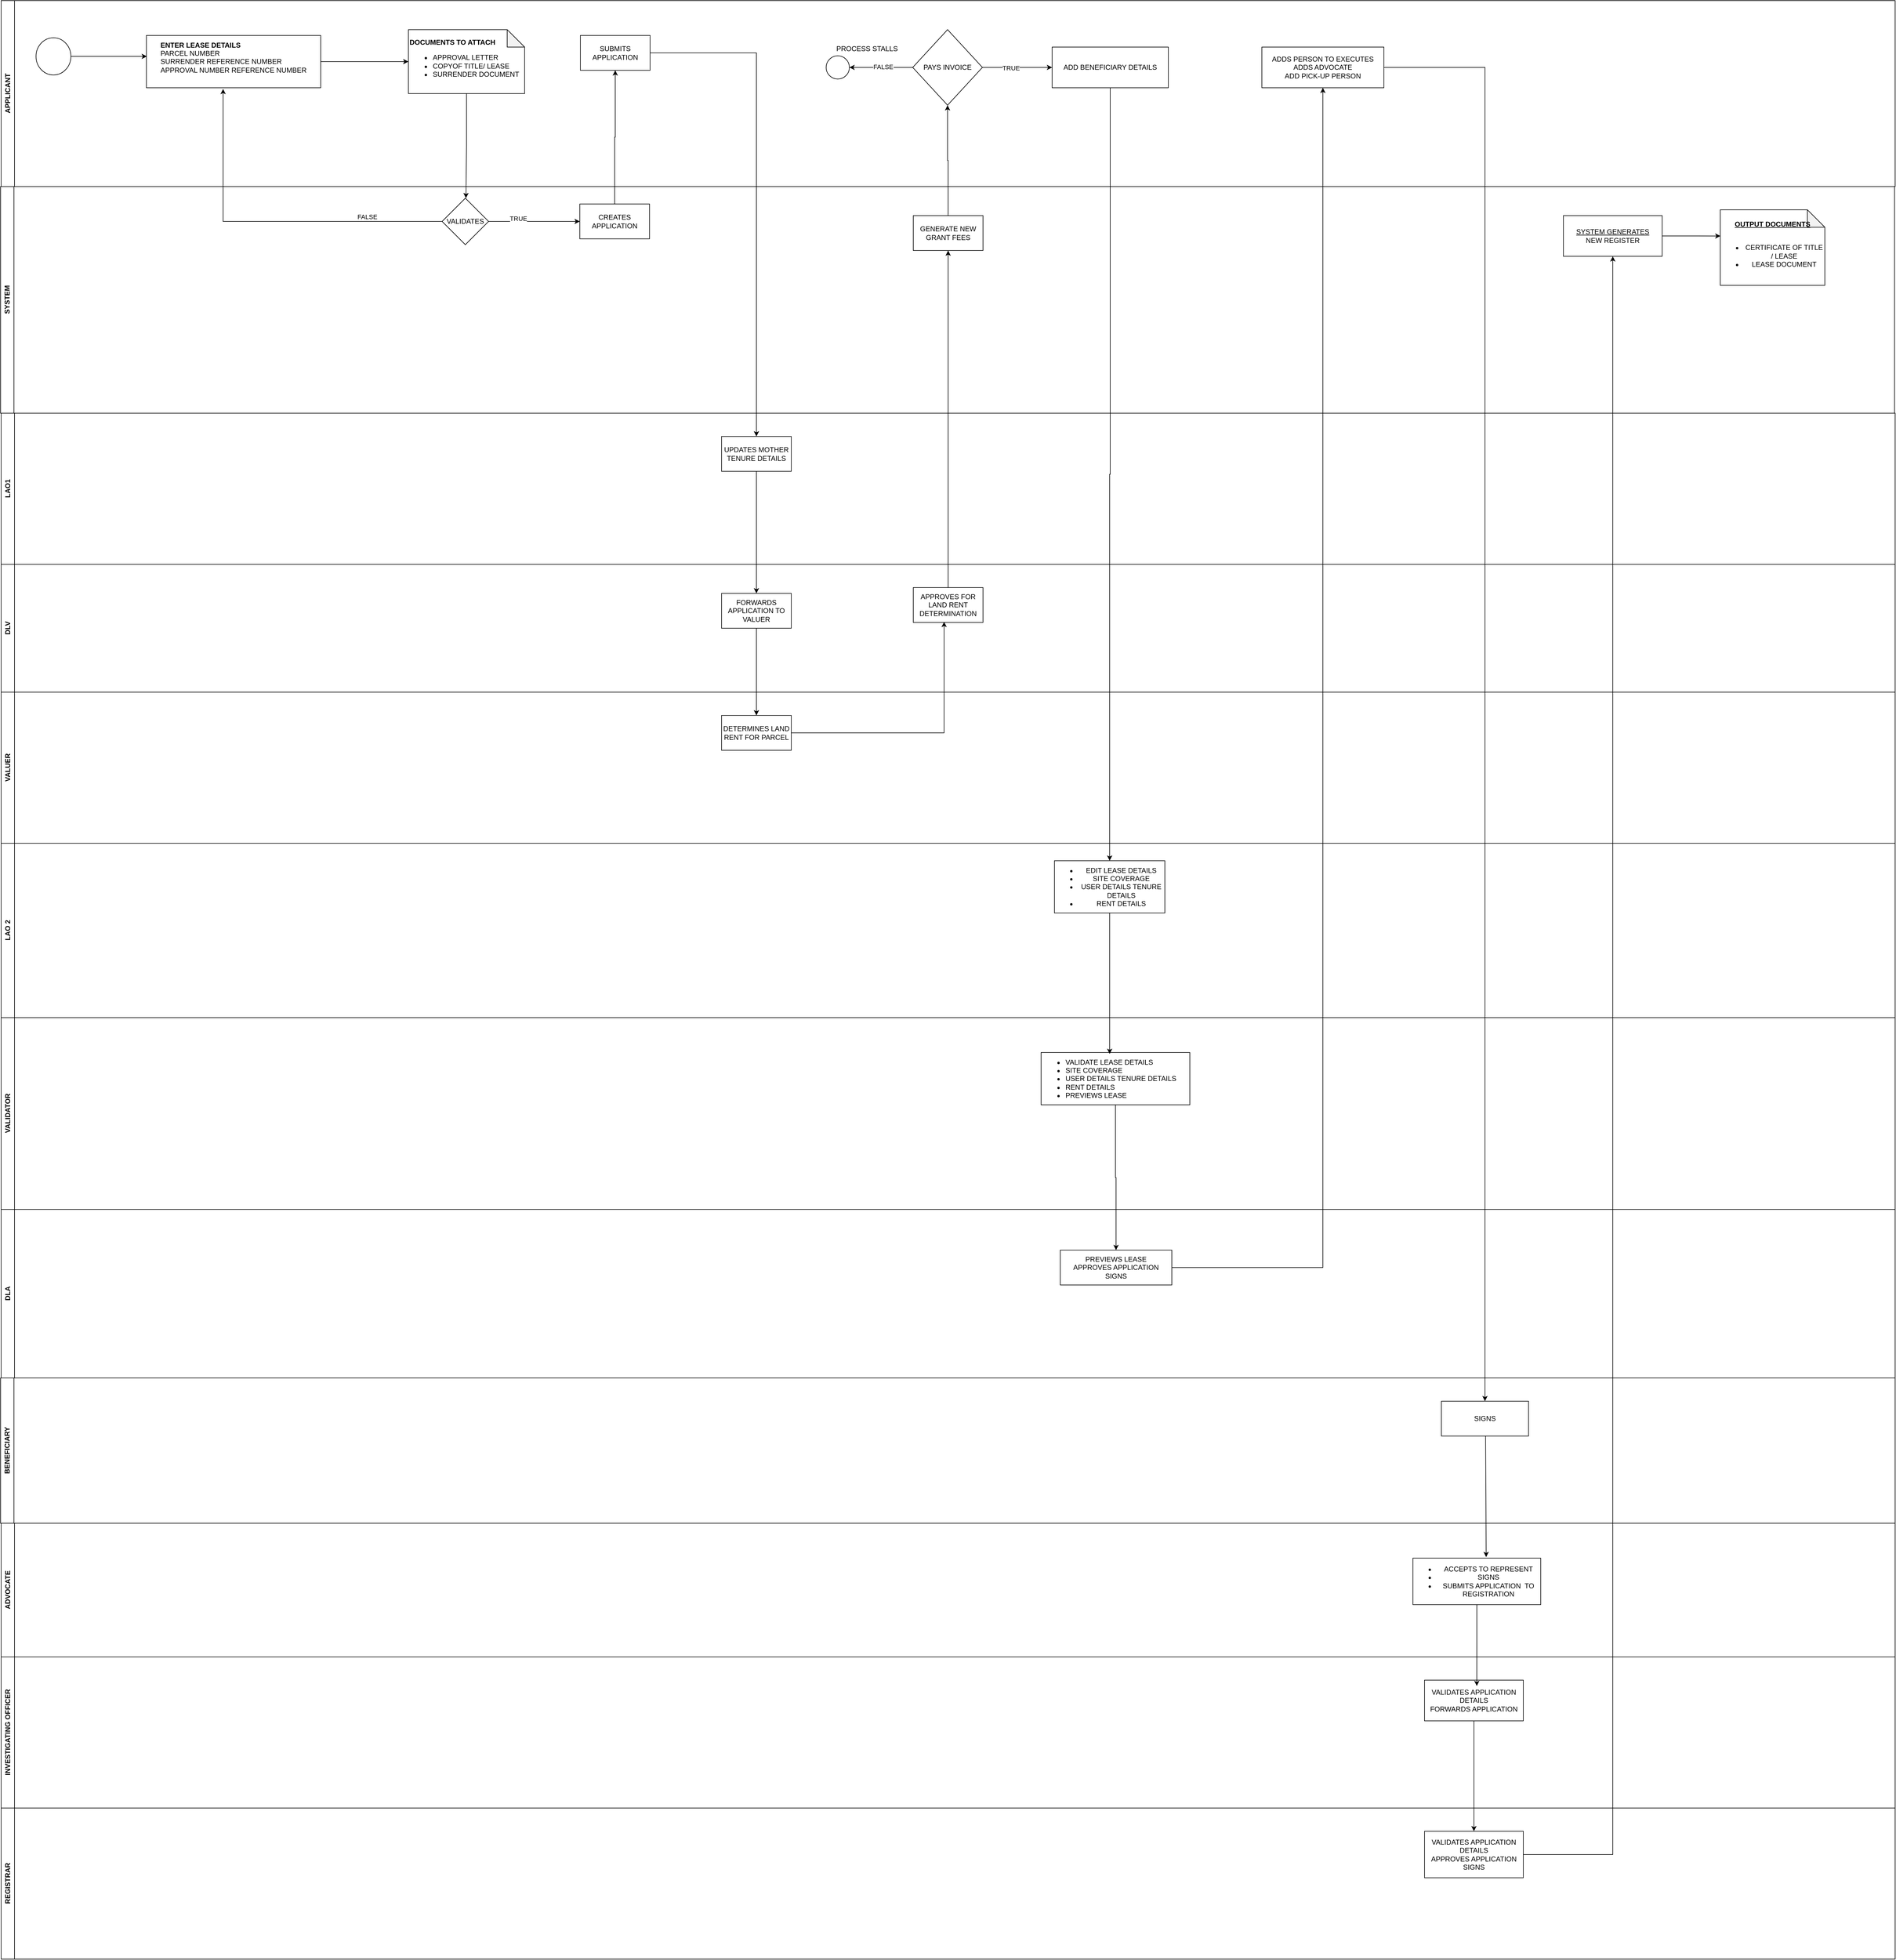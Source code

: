 <mxfile version="24.7.1" type="github">
  <diagram name="Page-1" id="Zl4C3BNEzXSKGUtth-ze">
    <mxGraphModel dx="1509" dy="777" grid="1" gridSize="10" guides="1" tooltips="1" connect="1" arrows="1" fold="1" page="1" pageScale="1" pageWidth="850" pageHeight="1100" math="0" shadow="0">
      <root>
        <mxCell id="0" />
        <mxCell id="1" parent="0" />
        <mxCell id="aXXH4iKzUsE8doVPlkFe-1" value="APPLICANT" style="swimlane;horizontal=0;whiteSpace=wrap;html=1;startSize=23;" vertex="1" parent="1">
          <mxGeometry x="140" y="60" width="3260" height="320" as="geometry" />
        </mxCell>
        <mxCell id="aXXH4iKzUsE8doVPlkFe-2" value="&lt;div style=&quot;text-align: left;&quot;&gt;&lt;b style=&quot;background-color: initial;&quot;&gt;ENTER LEASE DETAILS&lt;/b&gt;&lt;/div&gt;&lt;div&gt;&lt;div style=&quot;text-align: left;&quot;&gt;&lt;span style=&quot;background-color: initial;&quot;&gt;PARCEL NUMBER&lt;/span&gt;&lt;/div&gt;&lt;div&gt;&lt;div style=&quot;text-align: left;&quot;&gt;&lt;span style=&quot;background-color: initial;&quot;&gt;SURRENDER REFERENCE NUMBER&lt;/span&gt;&lt;/div&gt;&lt;div style=&quot;text-align: left;&quot;&gt;APPROVAL NUMBER REFERENCE NUMBER&lt;/div&gt;&lt;div&gt;&lt;br&gt;&lt;/div&gt;&lt;/div&gt;&lt;/div&gt;" style="whiteSpace=wrap;html=1;" vertex="1" parent="aXXH4iKzUsE8doVPlkFe-1">
          <mxGeometry x="250" y="60" width="300" height="90" as="geometry" />
        </mxCell>
        <mxCell id="aXXH4iKzUsE8doVPlkFe-5" value="&lt;b&gt;DOCUMENTS TO ATTACH&lt;/b&gt;&lt;div&gt;&lt;ul&gt;&lt;li&gt;APPROVAL LETTER&lt;/li&gt;&lt;li&gt;COPYOF TITLE/ LEASE&lt;/li&gt;&lt;li&gt;SURRENDER DOCUMENT&lt;/li&gt;&lt;/ul&gt;&lt;/div&gt;" style="shape=note;whiteSpace=wrap;html=1;backgroundOutline=1;darkOpacity=0.05;align=left;" vertex="1" parent="aXXH4iKzUsE8doVPlkFe-1">
          <mxGeometry x="701" y="50" width="200" height="110" as="geometry" />
        </mxCell>
        <mxCell id="aXXH4iKzUsE8doVPlkFe-3" value="" style="ellipse;whiteSpace=wrap;html=1;" vertex="1" parent="aXXH4iKzUsE8doVPlkFe-1">
          <mxGeometry x="60" y="64" width="60" height="64" as="geometry" />
        </mxCell>
        <mxCell id="aXXH4iKzUsE8doVPlkFe-4" style="edgeStyle=orthogonalEdgeStyle;rounded=0;orthogonalLoop=1;jettySize=auto;html=1;entryX=0.003;entryY=0.4;entryDx=0;entryDy=0;entryPerimeter=0;" edge="1" parent="aXXH4iKzUsE8doVPlkFe-1" source="aXXH4iKzUsE8doVPlkFe-3" target="aXXH4iKzUsE8doVPlkFe-2">
          <mxGeometry relative="1" as="geometry" />
        </mxCell>
        <mxCell id="aXXH4iKzUsE8doVPlkFe-6" style="edgeStyle=orthogonalEdgeStyle;rounded=0;orthogonalLoop=1;jettySize=auto;html=1;entryX=0;entryY=0.5;entryDx=0;entryDy=0;entryPerimeter=0;" edge="1" parent="aXXH4iKzUsE8doVPlkFe-1" source="aXXH4iKzUsE8doVPlkFe-2" target="aXXH4iKzUsE8doVPlkFe-5">
          <mxGeometry relative="1" as="geometry" />
        </mxCell>
        <mxCell id="aXXH4iKzUsE8doVPlkFe-33" style="edgeStyle=orthogonalEdgeStyle;rounded=0;orthogonalLoop=1;jettySize=auto;html=1;entryX=1;entryY=0.5;entryDx=0;entryDy=0;" edge="1" parent="aXXH4iKzUsE8doVPlkFe-1" source="aXXH4iKzUsE8doVPlkFe-30" target="aXXH4iKzUsE8doVPlkFe-32">
          <mxGeometry relative="1" as="geometry" />
        </mxCell>
        <mxCell id="aXXH4iKzUsE8doVPlkFe-68" value="FALSE" style="edgeLabel;html=1;align=center;verticalAlign=middle;resizable=0;points=[];" vertex="1" connectable="0" parent="aXXH4iKzUsE8doVPlkFe-33">
          <mxGeometry x="-0.052" y="-1" relative="1" as="geometry">
            <mxPoint as="offset" />
          </mxGeometry>
        </mxCell>
        <mxCell id="aXXH4iKzUsE8doVPlkFe-30" value="PAYS INVOICE" style="rhombus;whiteSpace=wrap;html=1;" vertex="1" parent="aXXH4iKzUsE8doVPlkFe-1">
          <mxGeometry x="1569" y="50" width="120" height="130" as="geometry" />
        </mxCell>
        <mxCell id="aXXH4iKzUsE8doVPlkFe-32" value="" style="ellipse;whiteSpace=wrap;html=1;" vertex="1" parent="aXXH4iKzUsE8doVPlkFe-1">
          <mxGeometry x="1420" y="95" width="40" height="40" as="geometry" />
        </mxCell>
        <mxCell id="aXXH4iKzUsE8doVPlkFe-48" value="ADDS PERSON TO EXECUTES&lt;div&gt;ADDS ADVOCATE&lt;/div&gt;&lt;div&gt;ADD PICK-UP PERSON&lt;/div&gt;" style="whiteSpace=wrap;html=1;" vertex="1" parent="aXXH4iKzUsE8doVPlkFe-1">
          <mxGeometry x="2170" y="80" width="210" height="70" as="geometry" />
        </mxCell>
        <mxCell id="aXXH4iKzUsE8doVPlkFe-7" value="SYSTEM" style="swimlane;horizontal=0;whiteSpace=wrap;html=1;" vertex="1" parent="1">
          <mxGeometry x="139" y="380" width="3260" height="390" as="geometry" />
        </mxCell>
        <mxCell id="aXXH4iKzUsE8doVPlkFe-8" value="CREATES APPLICATION" style="whiteSpace=wrap;html=1;" vertex="1" parent="aXXH4iKzUsE8doVPlkFe-7">
          <mxGeometry x="997" y="30" width="120" height="60" as="geometry" />
        </mxCell>
        <mxCell id="aXXH4iKzUsE8doVPlkFe-21" value="" style="edgeStyle=orthogonalEdgeStyle;rounded=0;orthogonalLoop=1;jettySize=auto;html=1;" edge="1" parent="aXXH4iKzUsE8doVPlkFe-7" source="aXXH4iKzUsE8doVPlkFe-18" target="aXXH4iKzUsE8doVPlkFe-8">
          <mxGeometry relative="1" as="geometry" />
        </mxCell>
        <mxCell id="aXXH4iKzUsE8doVPlkFe-22" value="TRUE" style="edgeLabel;html=1;align=center;verticalAlign=middle;resizable=0;points=[];" vertex="1" connectable="0" parent="aXXH4iKzUsE8doVPlkFe-21">
          <mxGeometry x="-0.35" y="5" relative="1" as="geometry">
            <mxPoint as="offset" />
          </mxGeometry>
        </mxCell>
        <mxCell id="aXXH4iKzUsE8doVPlkFe-18" value="VALIDATES" style="rhombus;whiteSpace=wrap;html=1;" vertex="1" parent="aXXH4iKzUsE8doVPlkFe-7">
          <mxGeometry x="760" y="20" width="80" height="80" as="geometry" />
        </mxCell>
        <mxCell id="aXXH4iKzUsE8doVPlkFe-67" value="&lt;u&gt;&lt;b&gt;OUTPUT DOCUMENTS&lt;/b&gt;&lt;/u&gt;&lt;div&gt;&lt;b&gt;&lt;u&gt;&lt;br&gt;&lt;/u&gt;&lt;/b&gt;&lt;div&gt;&lt;ul&gt;&lt;li&gt;CERTIFICATE OF TITLE / LEASE&lt;/li&gt;&lt;li&gt;LEASE DOCUMENT&lt;/li&gt;&lt;/ul&gt;&lt;/div&gt;&lt;/div&gt;" style="shape=note;whiteSpace=wrap;html=1;backgroundOutline=1;darkOpacity=0.05;" vertex="1" parent="aXXH4iKzUsE8doVPlkFe-7">
          <mxGeometry x="2960" y="40" width="180" height="130" as="geometry" />
        </mxCell>
        <mxCell id="aXXH4iKzUsE8doVPlkFe-66" value="&lt;div&gt;&lt;u&gt;SYSTEM GENERATES&lt;/u&gt;&lt;/div&gt;&lt;div&gt;&amp;nbsp;&lt;span style=&quot;background-color: initial;&quot;&gt;NEW REGISTER&amp;nbsp;&lt;/span&gt;&lt;br&gt;&lt;/div&gt;" style="whiteSpace=wrap;html=1;" vertex="1" parent="aXXH4iKzUsE8doVPlkFe-7">
          <mxGeometry x="2690" y="50" width="170" height="70" as="geometry" />
        </mxCell>
        <mxCell id="aXXH4iKzUsE8doVPlkFe-71" style="edgeStyle=orthogonalEdgeStyle;rounded=0;orthogonalLoop=1;jettySize=auto;html=1;entryX=0.002;entryY=0.347;entryDx=0;entryDy=0;entryPerimeter=0;" edge="1" parent="aXXH4iKzUsE8doVPlkFe-7" source="aXXH4iKzUsE8doVPlkFe-66" target="aXXH4iKzUsE8doVPlkFe-67">
          <mxGeometry relative="1" as="geometry" />
        </mxCell>
        <mxCell id="aXXH4iKzUsE8doVPlkFe-9" value="LAO1" style="swimlane;horizontal=0;whiteSpace=wrap;html=1;" vertex="1" parent="1">
          <mxGeometry x="140" y="770" width="3260" height="260" as="geometry" />
        </mxCell>
        <mxCell id="aXXH4iKzUsE8doVPlkFe-10" value="UPDATES MOTHER TENURE DETAILS" style="whiteSpace=wrap;html=1;" vertex="1" parent="aXXH4iKzUsE8doVPlkFe-9">
          <mxGeometry x="1240" y="40" width="120" height="60" as="geometry" />
        </mxCell>
        <mxCell id="aXXH4iKzUsE8doVPlkFe-11" value="DLV" style="swimlane;horizontal=0;whiteSpace=wrap;html=1;" vertex="1" parent="1">
          <mxGeometry x="140" y="1030" width="3260" height="220" as="geometry" />
        </mxCell>
        <mxCell id="aXXH4iKzUsE8doVPlkFe-15" value="APPROVES FOR LAND RENT DETERMINATION" style="whiteSpace=wrap;html=1;" vertex="1" parent="aXXH4iKzUsE8doVPlkFe-11">
          <mxGeometry x="1570" y="40" width="120" height="60" as="geometry" />
        </mxCell>
        <mxCell id="aXXH4iKzUsE8doVPlkFe-12" value="FORWARDS APPLICATION TO VALUER" style="whiteSpace=wrap;html=1;" vertex="1" parent="aXXH4iKzUsE8doVPlkFe-11">
          <mxGeometry x="1240" y="50" width="120" height="60" as="geometry" />
        </mxCell>
        <mxCell id="aXXH4iKzUsE8doVPlkFe-13" value="VALUER" style="swimlane;horizontal=0;whiteSpace=wrap;html=1;" vertex="1" parent="1">
          <mxGeometry x="140" y="1250" width="3260" height="260" as="geometry" />
        </mxCell>
        <mxCell id="aXXH4iKzUsE8doVPlkFe-14" value="DETERMINES LAND RENT FOR PARCEL" style="whiteSpace=wrap;html=1;" vertex="1" parent="aXXH4iKzUsE8doVPlkFe-13">
          <mxGeometry x="1240" y="40" width="120" height="60" as="geometry" />
        </mxCell>
        <mxCell id="aXXH4iKzUsE8doVPlkFe-16" style="edgeStyle=orthogonalEdgeStyle;rounded=0;orthogonalLoop=1;jettySize=auto;html=1;" edge="1" parent="1" source="aXXH4iKzUsE8doVPlkFe-5">
          <mxGeometry relative="1" as="geometry">
            <mxPoint x="940" y="400" as="targetPoint" />
          </mxGeometry>
        </mxCell>
        <mxCell id="aXXH4iKzUsE8doVPlkFe-19" style="edgeStyle=orthogonalEdgeStyle;rounded=0;orthogonalLoop=1;jettySize=auto;html=1;entryX=0.44;entryY=1.022;entryDx=0;entryDy=0;entryPerimeter=0;" edge="1" parent="1" source="aXXH4iKzUsE8doVPlkFe-18" target="aXXH4iKzUsE8doVPlkFe-2">
          <mxGeometry relative="1" as="geometry" />
        </mxCell>
        <mxCell id="aXXH4iKzUsE8doVPlkFe-20" value="FALSE" style="edgeLabel;html=1;align=center;verticalAlign=middle;resizable=0;points=[];" vertex="1" connectable="0" parent="aXXH4iKzUsE8doVPlkFe-19">
          <mxGeometry x="-0.574" y="-8" relative="1" as="geometry">
            <mxPoint as="offset" />
          </mxGeometry>
        </mxCell>
        <mxCell id="aXXH4iKzUsE8doVPlkFe-27" style="edgeStyle=orthogonalEdgeStyle;rounded=0;orthogonalLoop=1;jettySize=auto;html=1;entryX=0.5;entryY=0;entryDx=0;entryDy=0;" edge="1" parent="1" source="aXXH4iKzUsE8doVPlkFe-23" target="aXXH4iKzUsE8doVPlkFe-10">
          <mxGeometry relative="1" as="geometry" />
        </mxCell>
        <mxCell id="aXXH4iKzUsE8doVPlkFe-23" value="SUBMITS APPLICATION" style="whiteSpace=wrap;html=1;" vertex="1" parent="1">
          <mxGeometry x="1137" y="120" width="120" height="60" as="geometry" />
        </mxCell>
        <mxCell id="aXXH4iKzUsE8doVPlkFe-24" style="edgeStyle=orthogonalEdgeStyle;rounded=0;orthogonalLoop=1;jettySize=auto;html=1;entryX=0.5;entryY=1;entryDx=0;entryDy=0;" edge="1" parent="1" source="aXXH4iKzUsE8doVPlkFe-8" target="aXXH4iKzUsE8doVPlkFe-23">
          <mxGeometry relative="1" as="geometry" />
        </mxCell>
        <mxCell id="aXXH4iKzUsE8doVPlkFe-25" style="edgeStyle=orthogonalEdgeStyle;rounded=0;orthogonalLoop=1;jettySize=auto;html=1;entryX=0.5;entryY=0;entryDx=0;entryDy=0;" edge="1" parent="1" source="aXXH4iKzUsE8doVPlkFe-12" target="aXXH4iKzUsE8doVPlkFe-14">
          <mxGeometry relative="1" as="geometry" />
        </mxCell>
        <mxCell id="aXXH4iKzUsE8doVPlkFe-26" style="edgeStyle=orthogonalEdgeStyle;rounded=0;orthogonalLoop=1;jettySize=auto;html=1;entryX=0.5;entryY=0;entryDx=0;entryDy=0;" edge="1" parent="1" source="aXXH4iKzUsE8doVPlkFe-10" target="aXXH4iKzUsE8doVPlkFe-12">
          <mxGeometry relative="1" as="geometry" />
        </mxCell>
        <mxCell id="aXXH4iKzUsE8doVPlkFe-28" style="edgeStyle=orthogonalEdgeStyle;rounded=0;orthogonalLoop=1;jettySize=auto;html=1;entryX=0.442;entryY=0.983;entryDx=0;entryDy=0;entryPerimeter=0;" edge="1" parent="1" source="aXXH4iKzUsE8doVPlkFe-14" target="aXXH4iKzUsE8doVPlkFe-15">
          <mxGeometry relative="1" as="geometry" />
        </mxCell>
        <mxCell id="aXXH4iKzUsE8doVPlkFe-37" style="edgeStyle=orthogonalEdgeStyle;rounded=0;orthogonalLoop=1;jettySize=auto;html=1;entryX=0.5;entryY=1;entryDx=0;entryDy=0;" edge="1" parent="1" source="aXXH4iKzUsE8doVPlkFe-29" target="aXXH4iKzUsE8doVPlkFe-30">
          <mxGeometry relative="1" as="geometry" />
        </mxCell>
        <mxCell id="aXXH4iKzUsE8doVPlkFe-29" value="GENERATE NEW GRANT FEES" style="whiteSpace=wrap;html=1;" vertex="1" parent="1">
          <mxGeometry x="1710" y="430" width="120" height="60" as="geometry" />
        </mxCell>
        <mxCell id="aXXH4iKzUsE8doVPlkFe-34" value="PROCESS STALLS" style="text;html=1;align=center;verticalAlign=middle;resizable=0;points=[];autosize=1;strokeColor=none;fillColor=none;" vertex="1" parent="1">
          <mxGeometry x="1565" y="128" width="130" height="30" as="geometry" />
        </mxCell>
        <mxCell id="aXXH4iKzUsE8doVPlkFe-35" style="edgeStyle=orthogonalEdgeStyle;rounded=0;orthogonalLoop=1;jettySize=auto;html=1;" edge="1" parent="1" source="aXXH4iKzUsE8doVPlkFe-15" target="aXXH4iKzUsE8doVPlkFe-29">
          <mxGeometry relative="1" as="geometry" />
        </mxCell>
        <mxCell id="aXXH4iKzUsE8doVPlkFe-43" style="edgeStyle=orthogonalEdgeStyle;rounded=0;orthogonalLoop=1;jettySize=auto;html=1;entryX=0.5;entryY=0;entryDx=0;entryDy=0;" edge="1" parent="1" source="aXXH4iKzUsE8doVPlkFe-36" target="aXXH4iKzUsE8doVPlkFe-40">
          <mxGeometry relative="1" as="geometry" />
        </mxCell>
        <mxCell id="aXXH4iKzUsE8doVPlkFe-36" value="ADD BENEFICIARY DETAILS" style="whiteSpace=wrap;html=1;" vertex="1" parent="1">
          <mxGeometry x="1949" y="140" width="200" height="70" as="geometry" />
        </mxCell>
        <mxCell id="aXXH4iKzUsE8doVPlkFe-38" style="edgeStyle=orthogonalEdgeStyle;rounded=0;orthogonalLoop=1;jettySize=auto;html=1;entryX=0;entryY=0.5;entryDx=0;entryDy=0;" edge="1" parent="1" source="aXXH4iKzUsE8doVPlkFe-30" target="aXXH4iKzUsE8doVPlkFe-36">
          <mxGeometry relative="1" as="geometry" />
        </mxCell>
        <mxCell id="aXXH4iKzUsE8doVPlkFe-69" value="TRUE" style="edgeLabel;html=1;align=center;verticalAlign=middle;resizable=0;points=[];" vertex="1" connectable="0" parent="aXXH4iKzUsE8doVPlkFe-38">
          <mxGeometry x="-0.195" y="-1" relative="1" as="geometry">
            <mxPoint as="offset" />
          </mxGeometry>
        </mxCell>
        <mxCell id="aXXH4iKzUsE8doVPlkFe-39" value="LAO 2" style="swimlane;horizontal=0;whiteSpace=wrap;html=1;" vertex="1" parent="1">
          <mxGeometry x="140" y="1510" width="3260" height="300" as="geometry" />
        </mxCell>
        <mxCell id="aXXH4iKzUsE8doVPlkFe-40" value="&lt;ul&gt;&lt;li&gt;EDIT LEASE DETAILS&lt;/li&gt;&lt;li&gt;SITE COVERAGE&lt;/li&gt;&lt;li&gt;USER DETAILS TENURE DETAILS&lt;/li&gt;&lt;li&gt;RENT DETAILS&lt;/li&gt;&lt;/ul&gt;" style="whiteSpace=wrap;html=1;" vertex="1" parent="1">
          <mxGeometry x="1953" y="1540" width="190" height="90" as="geometry" />
        </mxCell>
        <mxCell id="aXXH4iKzUsE8doVPlkFe-41" value="VALIDATOR" style="swimlane;horizontal=0;whiteSpace=wrap;html=1;" vertex="1" parent="1">
          <mxGeometry x="140" y="1810" width="3260" height="330" as="geometry" />
        </mxCell>
        <mxCell id="aXXH4iKzUsE8doVPlkFe-42" value="&lt;ul&gt;&lt;li&gt;VALIDATE LEASE DETAILS&lt;/li&gt;&lt;li&gt;SITE COVERAGE&lt;/li&gt;&lt;li&gt;USER DETAILS TENURE DETAILS&lt;/li&gt;&lt;li&gt;RENT DETAILS&lt;/li&gt;&lt;li&gt;PREVIEWS LEASE&lt;/li&gt;&lt;/ul&gt;" style="whiteSpace=wrap;html=1;align=left;" vertex="1" parent="aXXH4iKzUsE8doVPlkFe-41">
          <mxGeometry x="1790" y="60" width="256" height="90" as="geometry" />
        </mxCell>
        <mxCell id="aXXH4iKzUsE8doVPlkFe-44" value="DLA" style="swimlane;horizontal=0;whiteSpace=wrap;html=1;" vertex="1" parent="1">
          <mxGeometry x="140" y="2140" width="3260" height="290" as="geometry" />
        </mxCell>
        <mxCell id="aXXH4iKzUsE8doVPlkFe-49" style="edgeStyle=orthogonalEdgeStyle;rounded=0;orthogonalLoop=1;jettySize=auto;html=1;entryX=0.5;entryY=1;entryDx=0;entryDy=0;" edge="1" parent="1" source="aXXH4iKzUsE8doVPlkFe-45" target="aXXH4iKzUsE8doVPlkFe-48">
          <mxGeometry relative="1" as="geometry" />
        </mxCell>
        <mxCell id="aXXH4iKzUsE8doVPlkFe-45" value="&lt;div&gt;PREVIEWS LEASE&lt;/div&gt;APPROVES APPLICATION&lt;div&gt;SIGNS&lt;/div&gt;" style="whiteSpace=wrap;html=1;" vertex="1" parent="1">
          <mxGeometry x="1963" y="2210" width="192" height="60" as="geometry" />
        </mxCell>
        <mxCell id="aXXH4iKzUsE8doVPlkFe-46" style="edgeStyle=orthogonalEdgeStyle;rounded=0;orthogonalLoop=1;jettySize=auto;html=1;entryX=0.5;entryY=0;entryDx=0;entryDy=0;" edge="1" parent="1" source="aXXH4iKzUsE8doVPlkFe-42" target="aXXH4iKzUsE8doVPlkFe-45">
          <mxGeometry relative="1" as="geometry" />
        </mxCell>
        <mxCell id="aXXH4iKzUsE8doVPlkFe-47" style="edgeStyle=orthogonalEdgeStyle;rounded=0;orthogonalLoop=1;jettySize=auto;html=1;entryX=0.461;entryY=0.027;entryDx=0;entryDy=0;entryPerimeter=0;" edge="1" parent="1" source="aXXH4iKzUsE8doVPlkFe-40" target="aXXH4iKzUsE8doVPlkFe-42">
          <mxGeometry relative="1" as="geometry" />
        </mxCell>
        <mxCell id="aXXH4iKzUsE8doVPlkFe-51" value="BENEFICIARY" style="swimlane;horizontal=0;whiteSpace=wrap;html=1;" vertex="1" parent="1">
          <mxGeometry x="139" y="2430" width="3261" height="250" as="geometry" />
        </mxCell>
        <mxCell id="aXXH4iKzUsE8doVPlkFe-54" value="SIGNS" style="whiteSpace=wrap;html=1;" vertex="1" parent="aXXH4iKzUsE8doVPlkFe-51">
          <mxGeometry x="2480" y="40" width="150" height="60" as="geometry" />
        </mxCell>
        <mxCell id="aXXH4iKzUsE8doVPlkFe-53" value="ADVOCATE" style="swimlane;horizontal=0;whiteSpace=wrap;html=1;" vertex="1" parent="1">
          <mxGeometry x="140" y="2680" width="3260" height="230" as="geometry" />
        </mxCell>
        <mxCell id="aXXH4iKzUsE8doVPlkFe-55" value="&lt;ul&gt;&lt;li&gt;ACCEPTS TO REPRESENT&lt;/li&gt;&lt;li&gt;SIGNS&lt;/li&gt;&lt;li&gt;SUBMITS APPLICATION&amp;nbsp; TO REGISTRATION&lt;/li&gt;&lt;/ul&gt;" style="whiteSpace=wrap;html=1;" vertex="1" parent="aXXH4iKzUsE8doVPlkFe-53">
          <mxGeometry x="2430" y="60" width="220" height="80" as="geometry" />
        </mxCell>
        <mxCell id="aXXH4iKzUsE8doVPlkFe-56" style="edgeStyle=orthogonalEdgeStyle;rounded=0;orthogonalLoop=1;jettySize=auto;html=1;entryX=0.5;entryY=0;entryDx=0;entryDy=0;" edge="1" parent="1" source="aXXH4iKzUsE8doVPlkFe-48" target="aXXH4iKzUsE8doVPlkFe-54">
          <mxGeometry relative="1" as="geometry" />
        </mxCell>
        <mxCell id="aXXH4iKzUsE8doVPlkFe-57" style="edgeStyle=orthogonalEdgeStyle;rounded=0;orthogonalLoop=1;jettySize=auto;html=1;entryX=0.573;entryY=-0.022;entryDx=0;entryDy=0;entryPerimeter=0;" edge="1" parent="1" target="aXXH4iKzUsE8doVPlkFe-55">
          <mxGeometry relative="1" as="geometry">
            <mxPoint x="2695.053" y="2530.0" as="sourcePoint" />
            <mxPoint x="2691" y="2710" as="targetPoint" />
          </mxGeometry>
        </mxCell>
        <mxCell id="aXXH4iKzUsE8doVPlkFe-59" value="INVESTIGATING OFFICER" style="swimlane;horizontal=0;whiteSpace=wrap;html=1;startSize=23;" vertex="1" parent="1">
          <mxGeometry x="140" y="2910" width="3260" height="260" as="geometry" />
        </mxCell>
        <mxCell id="aXXH4iKzUsE8doVPlkFe-61" value="VALIDATES APPLICATION DETAILS&lt;div&gt;FORWARDS APPLICATION&lt;/div&gt;" style="whiteSpace=wrap;html=1;" vertex="1" parent="aXXH4iKzUsE8doVPlkFe-59">
          <mxGeometry x="2450" y="40" width="170" height="70" as="geometry" />
        </mxCell>
        <mxCell id="aXXH4iKzUsE8doVPlkFe-60" value="REGISTRAR" style="swimlane;horizontal=0;whiteSpace=wrap;html=1;" vertex="1" parent="1">
          <mxGeometry x="140" y="3170" width="3260" height="260" as="geometry" />
        </mxCell>
        <mxCell id="aXXH4iKzUsE8doVPlkFe-70" style="edgeStyle=orthogonalEdgeStyle;rounded=0;orthogonalLoop=1;jettySize=auto;html=1;" edge="1" parent="1" source="aXXH4iKzUsE8doVPlkFe-62" target="aXXH4iKzUsE8doVPlkFe-66">
          <mxGeometry relative="1" as="geometry" />
        </mxCell>
        <mxCell id="aXXH4iKzUsE8doVPlkFe-62" value="VALIDATES APPLICATION DETAILS&lt;div&gt;APPROVES APPLICATION&lt;/div&gt;&lt;div&gt;SIGNS&lt;/div&gt;" style="whiteSpace=wrap;html=1;" vertex="1" parent="1">
          <mxGeometry x="2590" y="3210" width="170" height="80" as="geometry" />
        </mxCell>
        <mxCell id="aXXH4iKzUsE8doVPlkFe-63" style="edgeStyle=orthogonalEdgeStyle;rounded=0;orthogonalLoop=1;jettySize=auto;html=1;entryX=0.529;entryY=0.143;entryDx=0;entryDy=0;entryPerimeter=0;" edge="1" parent="1" source="aXXH4iKzUsE8doVPlkFe-55" target="aXXH4iKzUsE8doVPlkFe-61">
          <mxGeometry relative="1" as="geometry" />
        </mxCell>
        <mxCell id="aXXH4iKzUsE8doVPlkFe-64" style="edgeStyle=orthogonalEdgeStyle;rounded=0;orthogonalLoop=1;jettySize=auto;html=1;entryX=0.5;entryY=0;entryDx=0;entryDy=0;" edge="1" parent="1" source="aXXH4iKzUsE8doVPlkFe-61" target="aXXH4iKzUsE8doVPlkFe-62">
          <mxGeometry relative="1" as="geometry" />
        </mxCell>
      </root>
    </mxGraphModel>
  </diagram>
</mxfile>
